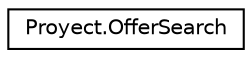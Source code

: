 digraph "Graphical Class Hierarchy"
{
 // INTERACTIVE_SVG=YES
 // LATEX_PDF_SIZE
  edge [fontname="Helvetica",fontsize="10",labelfontname="Helvetica",labelfontsize="10"];
  node [fontname="Helvetica",fontsize="10",shape=record];
  rankdir="LR";
  Node0 [label="Proyect.OfferSearch",height=0.2,width=0.4,color="black", fillcolor="white", style="filled",URL="$classProyect_1_1OfferSearch.html",tooltip="Clase que se encarga de buscar las ofertas por los distintos metodos establecidos (Por SRP)...."];
}
